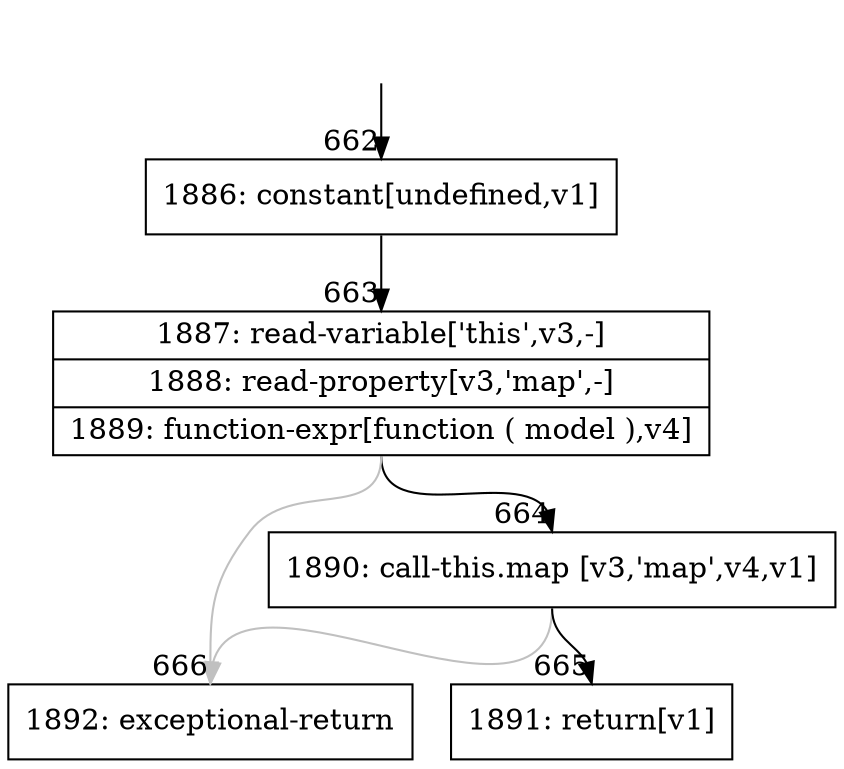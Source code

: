 digraph {
rankdir="TD"
BB_entry46[shape=none,label=""];
BB_entry46 -> BB662 [tailport=s, headport=n, headlabel="    662"]
BB662 [shape=record label="{1886: constant[undefined,v1]}" ] 
BB662 -> BB663 [tailport=s, headport=n, headlabel="      663"]
BB663 [shape=record label="{1887: read-variable['this',v3,-]|1888: read-property[v3,'map',-]|1889: function-expr[function ( model ),v4]}" ] 
BB663 -> BB664 [tailport=s, headport=n, headlabel="      664"]
BB663 -> BB666 [tailport=s, headport=n, color=gray, headlabel="      666"]
BB664 [shape=record label="{1890: call-this.map [v3,'map',v4,v1]}" ] 
BB664 -> BB665 [tailport=s, headport=n, headlabel="      665"]
BB664 -> BB666 [tailport=s, headport=n, color=gray]
BB665 [shape=record label="{1891: return[v1]}" ] 
BB666 [shape=record label="{1892: exceptional-return}" ] 
//#$~ 630
}
